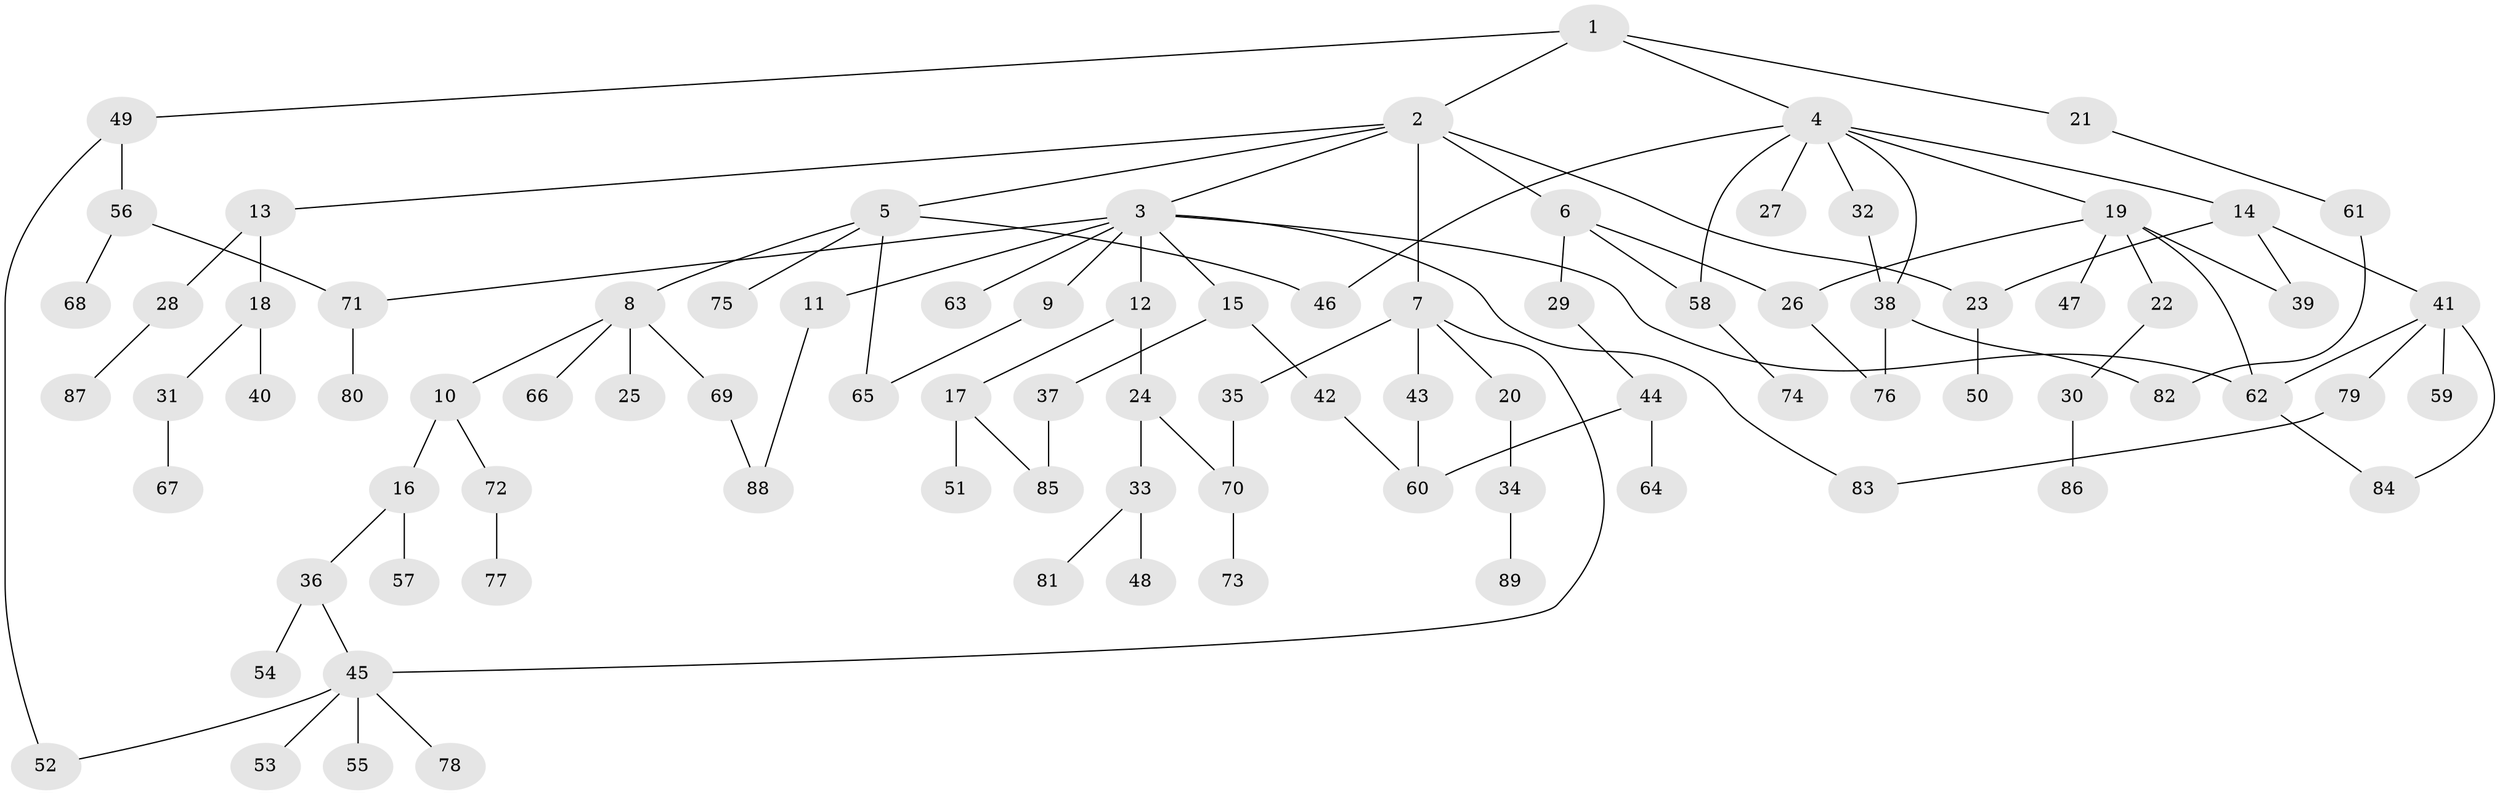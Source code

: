 // coarse degree distribution, {9: 0.03571428571428571, 11: 0.017857142857142856, 5: 0.03571428571428571, 4: 0.10714285714285714, 6: 0.05357142857142857, 2: 0.30357142857142855, 3: 0.08928571428571429, 1: 0.35714285714285715}
// Generated by graph-tools (version 1.1) at 2025/23/03/03/25 07:23:34]
// undirected, 89 vertices, 109 edges
graph export_dot {
graph [start="1"]
  node [color=gray90,style=filled];
  1;
  2;
  3;
  4;
  5;
  6;
  7;
  8;
  9;
  10;
  11;
  12;
  13;
  14;
  15;
  16;
  17;
  18;
  19;
  20;
  21;
  22;
  23;
  24;
  25;
  26;
  27;
  28;
  29;
  30;
  31;
  32;
  33;
  34;
  35;
  36;
  37;
  38;
  39;
  40;
  41;
  42;
  43;
  44;
  45;
  46;
  47;
  48;
  49;
  50;
  51;
  52;
  53;
  54;
  55;
  56;
  57;
  58;
  59;
  60;
  61;
  62;
  63;
  64;
  65;
  66;
  67;
  68;
  69;
  70;
  71;
  72;
  73;
  74;
  75;
  76;
  77;
  78;
  79;
  80;
  81;
  82;
  83;
  84;
  85;
  86;
  87;
  88;
  89;
  1 -- 2;
  1 -- 4;
  1 -- 21;
  1 -- 49;
  2 -- 3;
  2 -- 5;
  2 -- 6;
  2 -- 7;
  2 -- 13;
  2 -- 23;
  3 -- 9;
  3 -- 11;
  3 -- 12;
  3 -- 15;
  3 -- 62;
  3 -- 63;
  3 -- 71;
  3 -- 83;
  4 -- 14;
  4 -- 19;
  4 -- 27;
  4 -- 32;
  4 -- 38;
  4 -- 58;
  4 -- 46;
  5 -- 8;
  5 -- 46;
  5 -- 75;
  5 -- 65;
  6 -- 26;
  6 -- 29;
  6 -- 58;
  7 -- 20;
  7 -- 35;
  7 -- 43;
  7 -- 45;
  8 -- 10;
  8 -- 25;
  8 -- 66;
  8 -- 69;
  9 -- 65;
  10 -- 16;
  10 -- 72;
  11 -- 88;
  12 -- 17;
  12 -- 24;
  13 -- 18;
  13 -- 28;
  14 -- 41;
  14 -- 39;
  14 -- 23;
  15 -- 37;
  15 -- 42;
  16 -- 36;
  16 -- 57;
  17 -- 51;
  17 -- 85;
  18 -- 31;
  18 -- 40;
  19 -- 22;
  19 -- 39;
  19 -- 47;
  19 -- 26;
  19 -- 62;
  20 -- 34;
  21 -- 61;
  22 -- 30;
  23 -- 50;
  24 -- 33;
  24 -- 70;
  26 -- 76;
  28 -- 87;
  29 -- 44;
  30 -- 86;
  31 -- 67;
  32 -- 38;
  33 -- 48;
  33 -- 81;
  34 -- 89;
  35 -- 70;
  36 -- 45;
  36 -- 54;
  37 -- 85;
  38 -- 82;
  38 -- 76;
  41 -- 59;
  41 -- 79;
  41 -- 84;
  41 -- 62;
  42 -- 60;
  43 -- 60;
  44 -- 64;
  44 -- 60;
  45 -- 52;
  45 -- 53;
  45 -- 55;
  45 -- 78;
  49 -- 56;
  49 -- 52;
  56 -- 68;
  56 -- 71;
  58 -- 74;
  61 -- 82;
  62 -- 84;
  69 -- 88;
  70 -- 73;
  71 -- 80;
  72 -- 77;
  79 -- 83;
}
